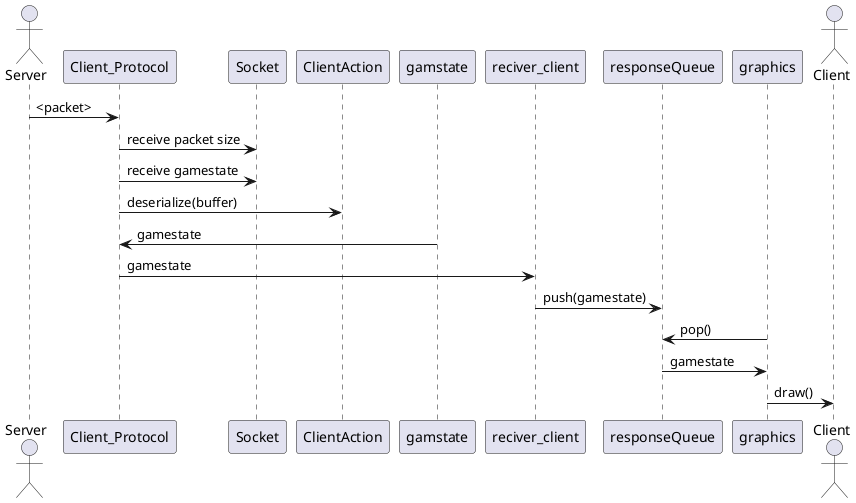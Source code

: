 @startuml "client-draw"

actor Server

Server-> Client_Protocol: <packet>
Client_Protocol -> Socket: receive packet size
Client_Protocol -> Socket: receive gamestate
Client_Protocol -> ClientAction: deserialize(buffer)
gamstate -> Client_Protocol : gamestate
Client_Protocol -> reciver_client: gamestate
reciver_client -> responseQueue: push(gamestate)
responseQueue <- graphics: pop()
responseQueue -> graphics: gamestate

actor Client

graphics -> Client:draw()

@enduml
